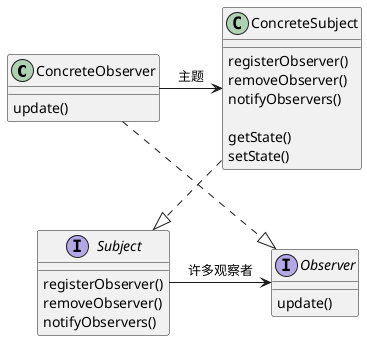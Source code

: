 @startuml
ConcreteObserver -> ConcreteSubject : 主题
Subject -> Observer : 许多观察者
ConcreteObserver ..|> Observer
ConcreteSubject ..|> Subject


interface Subject {
    registerObserver()
    removeObserver()
    notifyObservers()
}
interface Observer {
    update()
}
class ConcreteSubject {
    registerObserver()
    removeObserver()
    notifyObservers()

    getState()
    setState()
}
class ConcreteObserver {
    update()
}
@enduml